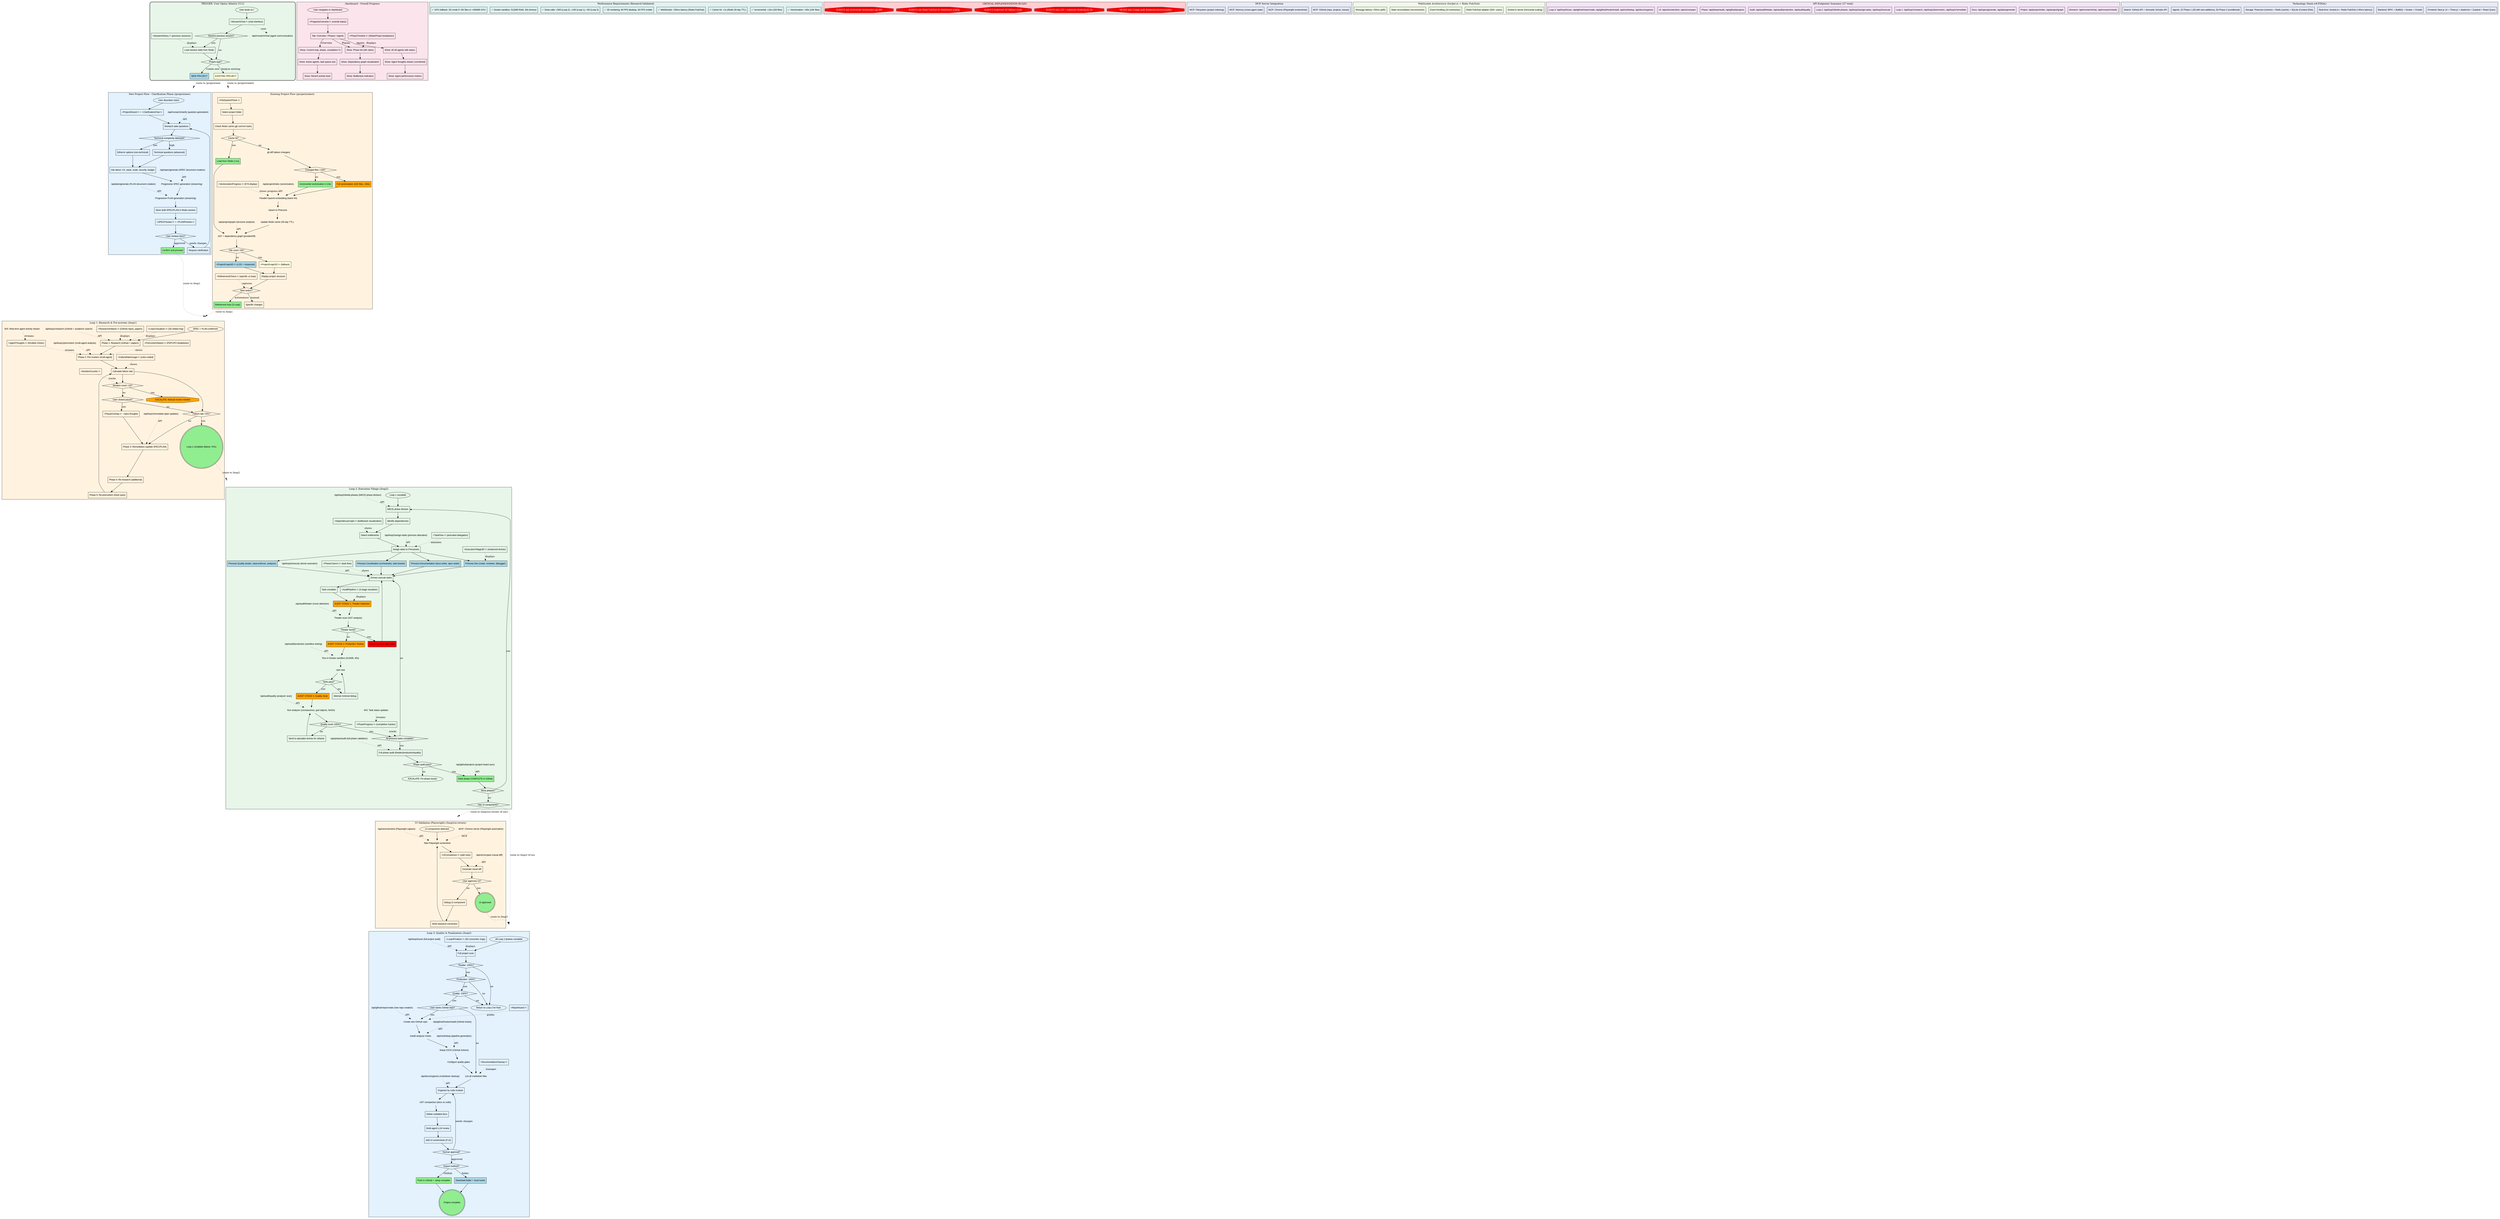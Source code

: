digraph ATLANTIS_UI_IMPLEMENTATION {
    // TRIGGER: Building Atlantis UI + 3-Loop System for SPEK Platform v2
    // USE WHEN:
    //   - Starting Weeks 7-18 implementation
    //   - Need to understand complete Atlantis architecture
    //   - Building Next.js + Three.js visual agent coordination
    //   - Implementing 3-Loop quality refinement system

    rankdir=TB;
    node [fontname="Arial"];

    subgraph cluster_project_start {
        label="TRIGGER: User Opens Atlantis UI (/)";
        style="rounded,bold";
        bgcolor="#e8f5e9";

        // Entry
        "User lands on /" [shape=ellipse];

        // Components
        "<MonarchChat /> (chat interface)" [shape=box];
        "<SessionHistory /> (previous sessions)" [shape=box];

        // APIs
        "/api/monarch/chat (agent communication)" [shape=plaintext];

        // Session management
        "Restore previous session?" [shape=diamond];
        "Load session state from Redis" [shape=box];

        // Initial choice
        "Project type?" [shape=diamond];
        "NEW PROJECT" [shape=box, style=filled, fillcolor=lightblue];
        "EXISTING PROJECT" [shape=box, style=filled, fillcolor=lightyellow];

        // Flow
        "User lands on /" -> "<MonarchChat /> (chat interface)";
        "<MonarchChat /> (chat interface)" -> "Restore previous session?";
        "Restore previous session?" -> "Load session state from Redis" [label="yes"];
        "Restore previous session?" -> "Project type?" [label="no"];
        "Load session state from Redis" -> "Project type?";

        "Project type?" -> "NEW PROJECT" [label="Create new"];
        "Project type?" -> "EXISTING PROJECT" [label="Analyze existing"];

        // API integration
        "<MonarchChat /> (chat interface)" -> "/api/monarch/chat (agent communication)" [style=dotted, label="uses"];
        "<SessionHistory /> (previous sessions)" -> "Load session state from Redis" [style=dotted, label="displays"];
    }

    subgraph cluster_existing_project {
        label="Existing Project Flow (/project/select)";
        bgcolor="#fff3e0";

        // Components
        "<FileSystemPicker />" [shape=box];
        "<VectorizationProgress /> (ETA display)" [shape=box];
        "<RefinementChoice /> (specific vs loop)" [shape=box];
        "Select project folder" [shape=box];

        // APIs
        "/api/project/index (vectorization)" [shape=plaintext];
        "/api/project/graph (structure analysis)" [shape=plaintext];

        // Vectorization decision
        "Check Redis cache (git commit hash)" [shape=box];
        "Cache hit?" [shape=diamond];
        "Load from Redis (<1s)" [shape=box, style=filled, fillcolor=lightgreen];

        // Cache miss flow
        "git diff (detect changes)" [shape=plaintext];
        "Changed files >100?" [shape=diamond];
        "Full vectorization (10K files, <60s)" [shape=box, style=filled, fillcolor=orange];
        "Incremental vectorization (<10s)" [shape=box, style=filled, fillcolor=lightgreen];

        // Parallel embedding
        "Parallel OpenAI embedding (batch 64)" [shape=plaintext];
        "Upsert to Pinecone" [shape=plaintext];
        "Update Redis cache (30-day TTL)" [shape=plaintext];

        // Graph generation
        "AST + dependency graph (jscodeshift)" [shape=plaintext];
        "File count >5K?" [shape=diamond];
        "<ProjectGraph3D /> (LOD + instanced)" [shape=box, style=filled, fillcolor=lightblue];
        "<ProjectGraph2D /> (fallback)" [shape=box, style=filled, fillcolor=lightyellow];

        // User choice
        "Display project structure" [shape=box];
        "Next action?" [shape=diamond];
        "Specific changes" [shape=box];
        "Refinement loop (3-Loop)" [shape=box, style=filled, fillcolor=lightgreen];

        // Flow
        "<FileSystemPicker />" -> "Select project folder";
        "Select project folder" -> "Check Redis cache (git commit hash)";
        "Check Redis cache (git commit hash)" -> "Cache hit?";

        "Cache hit?" -> "Load from Redis (<1s)" [label="yes"];
        "Cache hit?" -> "git diff (detect changes)" [label="no"];

        "git diff (detect changes)" -> "Changed files >100?";
        "Changed files >100?" -> "Full vectorization (10K files, <60s)" [label="yes"];
        "Changed files >100?" -> "Incremental vectorization (<10s)" [label="no"];

        "Full vectorization (10K files, <60s)" -> "Parallel OpenAI embedding (batch 64)";
        "Incremental vectorization (<10s)" -> "Parallel OpenAI embedding (batch 64)";
        "Load from Redis (<1s)" -> "AST + dependency graph (jscodeshift)";

        "Parallel OpenAI embedding (batch 64)" -> "Upsert to Pinecone";
        "Upsert to Pinecone" -> "Update Redis cache (30-day TTL)";
        "Update Redis cache (30-day TTL)" -> "AST + dependency graph (jscodeshift)";

        "AST + dependency graph (jscodeshift)" -> "File count >5K?";
        "File count >5K?" -> "<ProjectGraph3D /> (LOD + instanced)" [label="no"];
        "File count >5K?" -> "<ProjectGraph2D /> (fallback)" [label="yes"];

        "<ProjectGraph3D /> (LOD + instanced)" -> "Display project structure";
        "<ProjectGraph2D /> (fallback)" -> "Display project structure";

        "Display project structure" -> "Next action?";
        "Next action?" -> "Specific changes" [label="manual"];
        "Next action?" -> "Refinement loop (3-Loop)" [label="autonomous"];

        // Component integrations
        "<VectorizationProgress /> (ETA display)" -> "Parallel OpenAI embedding (batch 64)" [style=dotted, label="shows progress"];
        "<RefinementChoice /> (specific vs loop)" -> "Next action?" [style=dotted, label="captures"];
        "/api/project/index (vectorization)" -> "Parallel OpenAI embedding (batch 64)" [style=dotted, label="API"];
        "/api/project/graph (structure analysis)" -> "AST + dependency graph (jscodeshift)" [style=dotted, label="API"];
    }

    subgraph cluster_new_project {
        label="New Project Flow - Clarification Phase (/project/new)";
        bgcolor="#e3f2fd";

        // Entry
        "User describes vision" [shape=ellipse];

        // Components
        "<ProjectWizard /> + <ClarificationChat />" [shape=box];
        "<SPECPreview /> + <PLANPreview />" [shape=box];

        // APIs
        "/api/monarch/clarify (question generation)" [shape=plaintext];
        "/api/spec/generate (SPEC document creation)" [shape=plaintext];
        "/api/plan/generate (PLAN document creation)" [shape=plaintext];

        // Monarch clarification
        "Monarch asks questions" [shape=box];
        "Technical complexity detected?" [shape=diamond];
        "Either/or options (non-technical)" [shape=box];
        "Technical questions (advanced)" [shape=box];

        // Question categories
        "Ask about: UX, stack, scale, security, budget" [shape=box];

        // Document generation
        "Progressive SPEC generation (streaming)" [shape=plaintext];
        "Progressive PLAN generation (streaming)" [shape=plaintext];

        // Session storage
        "Store draft SPEC/PLAN in Redis session" [shape=box];

        // User review
        "User reviews docs?" [shape=diamond];
        "Request clarification" [shape=box];
        "Confirm and proceed" [shape=box, style=filled, fillcolor=lightgreen];

        // Flow
        "User describes vision" -> "<ProjectWizard /> + <ClarificationChat />";
        "<ProjectWizard /> + <ClarificationChat />" -> "Monarch asks questions";
        "Monarch asks questions" -> "Technical complexity detected?";

        "Technical complexity detected?" -> "Either/or options (non-technical)" [label="low"];
        "Technical complexity detected?" -> "Technical questions (advanced)" [label="high"];

        "Either/or options (non-technical)" -> "Ask about: UX, stack, scale, security, budget";
        "Technical questions (advanced)" -> "Ask about: UX, stack, scale, security, budget";

        "Ask about: UX, stack, scale, security, budget" -> "Progressive SPEC generation (streaming)";
        "Progressive SPEC generation (streaming)" -> "Progressive PLAN generation (streaming)";
        "Progressive PLAN generation (streaming)" -> "Store draft SPEC/PLAN in Redis session";
        "Store draft SPEC/PLAN in Redis session" -> "<SPECPreview /> + <PLANPreview />";

        "<SPECPreview /> + <PLANPreview />" -> "User reviews docs?";
        "User reviews docs?" -> "Request clarification" [label="needs changes"];
        "User reviews docs?" -> "Confirm and proceed" [label="approved"];

        "Request clarification" -> "Monarch asks questions";

        // API integrations
        "/api/monarch/clarify (question generation)" -> "Monarch asks questions" [style=dotted, label="API"];
        "/api/spec/generate (SPEC document creation)" -> "Progressive SPEC generation (streaming)" [style=dotted, label="API"];
        "/api/plan/generate (PLAN document creation)" -> "Progressive PLAN generation (streaming)" [style=dotted, label="API"];
    }

    subgraph cluster_loop1 {
        label="Loop 1: Research & Pre-mortem (/loop1)";
        bgcolor="#fff3e0";

        // Entry
        "SPEC + PLAN confirmed" [shape=ellipse];

        // Components
        "<Loop1Visualizer /> (3D orbital ring)" [shape=box];
        "<AgentThoughts /> (throttled 10/sec)" [shape=box];
        "<FailureRateGauge /> (color-coded)" [shape=box];
        "<IterationCounter />" [shape=box];
        "<ResearchArtifacts /> (GitHub repos, papers)" [shape=box];
        "<PremortemReport /> (P0/P1/P2 breakdown)" [shape=box];
        "<PauseOverlay /> - inject thoughts" [shape=box];

        // APIs
        "/api/loop1/research (GitHub + academic search)" [shape=plaintext];
        "/api/loop1/premortem (multi-agent analysis)" [shape=plaintext];
        "/api/loop1/remediate (plan updates)" [shape=plaintext];

        // WebSocket integration
        "WS: Real-time agent activity stream" [shape=plaintext];

        // Loop 1 phases
        "Phase 1: Research (GitHub + papers)" [shape=box];
        "Phase 2: Pre-mortem (multi-agent)" [shape=box];
        "Phase 3: Remediation (update SPEC/PLAN)" [shape=box];
        "Phase 4: Re-research (additional)" [shape=box];
        "Phase 5: Re-premortem (fresh eyes)" [shape=box];

        // Failure rate check
        "Calculate failure rate" [shape=box];
        "Failure rate <5%?" [shape=diamond];
        "Iteration count >10?" [shape=diamond];

        // User pause option
        "User clicked pause?" [shape=diamond];

        // Exit
        "Loop 1 complete (failure <5%)" [shape=doublecircle, style=filled, fillcolor=lightgreen];
        "ESCALATE: Manual review needed" [shape=octagon, style=filled, fillcolor=orange];

        // Flow
        "SPEC + PLAN confirmed" -> "Phase 1: Research (GitHub + papers)";
        "Phase 1: Research (GitHub + papers)" -> "Phase 2: Pre-mortem (multi-agent)";
        "Phase 2: Pre-mortem (multi-agent)" -> "Calculate failure rate";
        "Calculate failure rate" -> "Failure rate <5%?";

        "Failure rate <5%?" -> "Loop 1 complete (failure <5%)" [label="yes"];
        "Failure rate <5%?" -> "Phase 3: Remediation (update SPEC/PLAN)" [label="no"];

        "Phase 3: Remediation (update SPEC/PLAN)" -> "Phase 4: Re-research (additional)";
        "Phase 4: Re-research (additional)" -> "Phase 5: Re-premortem (fresh eyes)";
        "Phase 5: Re-premortem (fresh eyes)" -> "Calculate failure rate";

        // Check iteration limit
        "Calculate failure rate" -> "Iteration count >10?";
        "Iteration count >10?" -> "ESCALATE: Manual review needed" [label="yes"];
        "Iteration count >10?" -> "User clicked pause?" [label="no"];

        // Pause handling
        "User clicked pause?" -> "<PauseOverlay /> - inject thoughts" [label="yes"];
        "User clicked pause?" -> "Failure rate <5%?" [label="no"];
        "<PauseOverlay /> - inject thoughts" -> "Phase 3: Remediation (update SPEC/PLAN)";

        // Components visualization
        "<Loop1Visualizer /> (3D orbital ring)" -> "Phase 1: Research (GitHub + papers)" [style=dotted, label="displays"];
        "<AgentThoughts /> (throttled 10/sec)" -> "Phase 2: Pre-mortem (multi-agent)" [style=dotted, label="streams"];
        "<FailureRateGauge /> (color-coded)" -> "Calculate failure rate" [style=dotted, label="shows"];
        "<IterationCounter />" -> "Iteration count >10?" [style=dotted, label="tracks"];
        "<ResearchArtifacts /> (GitHub repos, papers)" -> "Phase 1: Research (GitHub + papers)" [style=dotted, label="displays"];
        "<PremortemReport /> (P0/P1/P2 breakdown)" -> "Phase 2: Pre-mortem (multi-agent)" [style=dotted, label="shows"];

        // API integrations
        "/api/loop1/research (GitHub + academic search)" -> "Phase 1: Research (GitHub + papers)" [style=dotted, label="API"];
        "/api/loop1/premortem (multi-agent analysis)" -> "Phase 2: Pre-mortem (multi-agent)" [style=dotted, label="API"];
        "/api/loop1/remediate (plan updates)" -> "Phase 3: Remediation (update SPEC/PLAN)" [style=dotted, label="API"];
        "WS: Real-time agent activity stream" -> "<AgentThoughts /> (throttled 10/sec)" [style=dotted, label="streams"];
    }

    subgraph cluster_loop2 {
        label="Loop 2: Execution Village (/loop2)";
        bgcolor="#e8f5e9";

        // Entry
        "Loop 1 complete" [shape=ellipse];

        // Phase division
        "MECE phase division" [shape=box];
        "Identify dependencies" [shape=box];
        "Detect bottlenecks" [shape=box];

        // Princess hive structure
        "Assign tasks to Princesses" [shape=box];
        "Princess-Dev (coder, reviewer, debugger)" [shape=box, style=filled, fillcolor=lightblue];
        "Princess-Quality (tester, nasa-enforcer, analyzer)" [shape=box, style=filled, fillcolor=lightblue];
        "Princess-Coordination (orchestrator, task-tracker)" [shape=box, style=filled, fillcolor=lightblue];
        "Princess-Documentation (docs-writer, spec-writer)" [shape=box, style=filled, fillcolor=lightblue];

        // Components
        "<ExecutionVillage3D /> (instanced drones)" [shape=box];
        "<PhaseColumn /> (task flow)" [shape=box];
        "<TaskFlow /> (animated delegation)" [shape=box];
        "<AuditPipeline /> (3-stage visualizer)" [shape=box];
        "<PhaseProgress /> (completion tracker)" [shape=box];
        "<DependencyGraph /> (bottleneck visualization)" [shape=box];

        // APIs
        "/api/loop2/divide-phases (MECE phase division)" [shape=plaintext];
        "/api/loop2/assign-tasks (princess allocation)" [shape=plaintext];
        "/api/loop2/execute (drone execution)" [shape=plaintext];
        "/api/audit/theater (mock detection)" [shape=plaintext];
        "/api/audit/production (sandbox testing)" [shape=plaintext];
        "/api/audit/quality (analyzer scan)" [shape=plaintext];
        "/api/github/projects (project board sync)" [shape=plaintext];
        "/api/phase/audit (full phase validation)" [shape=plaintext];

        // WebSocket integration
        "WS: Task status updates" [shape=plaintext];

        // Drone execution
        "Drones execute tasks" [shape=box];
        "Task complete" [shape=box];

        // 3-stage audit
        "AUDIT STAGE 1: Theater Detection" [shape=box, style=filled, fillcolor=orange];
        "Theater scan (AST analysis)" [shape=plaintext];
        "Theater found?" [shape=diamond];
        "Return to drone with notes" [shape=box, style=filled, fillcolor=red];

        "AUDIT STAGE 2: Production Testing" [shape=box, style=filled, fillcolor=orange];
        "Run in Docker sandbox (512MB, 30s)" [shape=plaintext];
        "npm test" [shape=plaintext];
        "Tests pass?" [shape=diamond];
        "Attempt minimal debug" [shape=box];

        "AUDIT STAGE 3: Quality Scan" [shape=box, style=filled, fillcolor=orange];
        "Run analyzer (connascence, god objects, NASA)" [shape=plaintext];
        "Quality score 100%?" [shape=diamond];
        "Send to specialist drones for refactor" [shape=box];

        // Phase completion
        "All princess tasks complete?" [shape=diamond];
        "Full phase audit (theater/production/quality)" [shape=box];
        "Phase audit pass?" [shape=diamond];
        "Mark phase COMPLETE in GitHub" [shape=box, style=filled, fillcolor=lightgreen];

        // Next phase or UI validation
        "More phases?" [shape=diamond];
        "Has UI components?" [shape=diamond];

        // Flow
        "Loop 1 complete" -> "MECE phase division";
        "MECE phase division" -> "Identify dependencies";
        "Identify dependencies" -> "Detect bottlenecks";
        "Detect bottlenecks" -> "Assign tasks to Princesses";

        "Assign tasks to Princesses" -> "Princess-Dev (coder, reviewer, debugger)";
        "Assign tasks to Princesses" -> "Princess-Quality (tester, nasa-enforcer, analyzer)";
        "Assign tasks to Princesses" -> "Princess-Coordination (orchestrator, task-tracker)";
        "Assign tasks to Princesses" -> "Princess-Documentation (docs-writer, spec-writer)";

        "Princess-Dev (coder, reviewer, debugger)" -> "Drones execute tasks";
        "Princess-Quality (tester, nasa-enforcer, analyzer)" -> "Drones execute tasks";
        "Princess-Coordination (orchestrator, task-tracker)" -> "Drones execute tasks";
        "Princess-Documentation (docs-writer, spec-writer)" -> "Drones execute tasks";

        "Drones execute tasks" -> "Task complete";
        "Task complete" -> "AUDIT STAGE 1: Theater Detection";

        // Audit Stage 1
        "AUDIT STAGE 1: Theater Detection" -> "Theater scan (AST analysis)";
        "Theater scan (AST analysis)" -> "Theater found?";
        "Theater found?" -> "Return to drone with notes" [label="yes"];
        "Theater found?" -> "AUDIT STAGE 2: Production Testing" [label="no"];

        "Return to drone with notes" -> "Drones execute tasks";

        // Audit Stage 2
        "AUDIT STAGE 2: Production Testing" -> "Run in Docker sandbox (512MB, 30s)";
        "Run in Docker sandbox (512MB, 30s)" -> "npm test";
        "npm test" -> "Tests pass?";
        "Tests pass?" -> "AUDIT STAGE 3: Quality Scan" [label="yes"];
        "Tests pass?" -> "Attempt minimal debug" [label="no"];

        "Attempt minimal debug" -> "npm test";

        // Audit Stage 3
        "AUDIT STAGE 3: Quality Scan" -> "Run analyzer (connascence, god objects, NASA)";
        "Run analyzer (connascence, god objects, NASA)" -> "Quality score 100%?";
        "Quality score 100%?" -> "All princess tasks complete?" [label="yes"];
        "Quality score 100%?" -> "Send to specialist drones for refactor" [label="no"];

        "Send to specialist drones for refactor" -> "Run analyzer (connascence, god objects, NASA)";

        // Phase completion
        "All princess tasks complete?" -> "Full phase audit (theater/production/quality)" [label="yes"];
        "All princess tasks complete?" -> "Drones execute tasks" [label="no"];

        "Full phase audit (theater/production/quality)" -> "Phase audit pass?";
        "Phase audit pass?" -> "Mark phase COMPLETE in GitHub" [label="yes"];
        "Phase audit pass?" -> "ESCALATE: Fix phase issues" [label="no"];

        "Mark phase COMPLETE in GitHub" -> "More phases?";
        "More phases?" -> "MECE phase division" [label="yes"];
        "More phases?" -> "Has UI components?" [label="no"];

        // Component visualization
        "<ExecutionVillage3D /> (instanced drones)" -> "Princess-Dev (coder, reviewer, debugger)" [style=dotted, label="displays"];
        "<PhaseColumn /> (task flow)" -> "Drones execute tasks" [style=dotted, label="shows"];
        "<TaskFlow /> (animated delegation)" -> "Assign tasks to Princesses" [style=dotted, label="animates"];
        "<AuditPipeline /> (3-stage visualizer)" -> "AUDIT STAGE 1: Theater Detection" [style=dotted, label="displays"];
        "<PhaseProgress /> (completion tracker)" -> "All princess tasks complete?" [style=dotted, label="tracks"];
        "<DependencyGraph /> (bottleneck visualization)" -> "Detect bottlenecks" [style=dotted, label="shows"];

        // API integrations
        "/api/loop2/divide-phases (MECE phase division)" -> "MECE phase division" [style=dotted, label="API"];
        "/api/loop2/assign-tasks (princess allocation)" -> "Assign tasks to Princesses" [style=dotted, label="API"];
        "/api/loop2/execute (drone execution)" -> "Drones execute tasks" [style=dotted, label="API"];
        "/api/audit/theater (mock detection)" -> "Theater scan (AST analysis)" [style=dotted, label="API"];
        "/api/audit/production (sandbox testing)" -> "Run in Docker sandbox (512MB, 30s)" [style=dotted, label="API"];
        "/api/audit/quality (analyzer scan)" -> "Run analyzer (connascence, god objects, NASA)" [style=dotted, label="API"];
        "/api/github/projects (project board sync)" -> "Mark phase COMPLETE in GitHub" [style=dotted, label="API"];
        "/api/phase/audit (full phase validation)" -> "Full phase audit (theater/production/quality)" [style=dotted, label="API"];
        "WS: Task status updates" -> "<PhaseProgress /> (completion tracker)" [style=dotted, label="streams"];
    }

    subgraph cluster_ui_validation {
        label="UI Validation (Playwright) (/loop2/ui-review)";
        bgcolor="#fff3e0";

        // Entry
        "UI components detected" [shape=ellipse];

        // Components
        "<UIComparison /> (split view)" [shape=box];

        // APIs
        "/api/ui/screenshot (Playwright capture)" [shape=plaintext];
        "/api/ui/compare (visual diff)" [shape=plaintext];

        // MCP
        "MCP: Chrome server (Playwright automation)" [shape=plaintext];

        // Screenshot capture
        "Take Playwright screenshot" [shape=plaintext];
        "Generate visual diff" [shape=box];

        // User approval
        "User approves UI?" [shape=diamond];
        "Debug UI component" [shape=box];
        "Verify backend connection" [shape=box];
        "UI approved" [shape=doublecircle, style=filled, fillcolor=lightgreen];

        // Flow
        "UI components detected" -> "Take Playwright screenshot";
        "Take Playwright screenshot" -> "<UIComparison /> (split view)";
        "<UIComparison /> (split view)" -> "Generate visual diff";
        "Generate visual diff" -> "User approves UI?";

        "User approves UI?" -> "UI approved" [label="yes"];
        "User approves UI?" -> "Debug UI component" [label="no"];

        "Debug UI component" -> "Verify backend connection";
        "Verify backend connection" -> "Take Playwright screenshot";

        // API integrations
        "/api/ui/screenshot (Playwright capture)" -> "Take Playwright screenshot" [style=dotted, label="API"];
        "/api/ui/compare (visual diff)" -> "Generate visual diff" [style=dotted, label="API"];
        "MCP: Chrome server (Playwright automation)" -> "Take Playwright screenshot" [style=dotted, label="MCP"];
    }

    subgraph cluster_loop3 {
        label="Loop 3: Quality & Finalization (/loop3)";
        bgcolor="#e3f2fd";

        // Entry
        "All Loop 2 phases complete" [shape=ellipse];

        // Components
        "<Loop3Finalizer /> (3D concentric rings)" [shape=box];
        "<RepoWizard />" [shape=box];
        "<DocumentationCleanup />" [shape=box];

        // APIs
        "/api/loop3/scan (full project audit)" [shape=plaintext];
        "/api/github/repo/create (new repo creation)" [shape=plaintext];
        "/api/github/hooks/install (GitHub hooks)" [shape=plaintext];
        "/api/cicd/setup (pipeline generation)" [shape=plaintext];
        "/api/docs/organize (markdown cleanup)" [shape=plaintext];

        // Phase 1: Full scan
        "Full project scan" [shape=box];
        "Theater: 100%?" [shape=diamond];
        "Production: 100%?" [shape=diamond];
        "Quality: 100%?" [shape=diamond];

        // Phase 2: GitHub integration
        "User wants GitHub repo?" [shape=diamond];
        "Create new GitHub repo" [shape=plaintext];
        "Install analyzer hooks" [shape=plaintext];
        "Setup CI/CD (GitHub Actions)" [shape=plaintext];
        "Configure quality gates" [shape=plaintext];

        // Phase 3: Documentation cleanup
        "List all markdown files" [shape=plaintext];
        "Organize by code module" [shape=box];
        "AST comparison (docs vs code)" [shape=plaintext];
        "Delete outdated docs" [shape=box];
        "Multi-agent LLM review" [shape=box];
        "Add UI screenshots (if UI)" [shape=box];
        "Human approval?" [shape=diamond];

        // Phase 4: Export
        "Export method?" [shape=diamond];
        "Push to GitHub + setup complete" [shape=box, style=filled, fillcolor=lightgreen];
        "Download folder + local hooks" [shape=box, style=filled, fillcolor=lightblue];

        // Exit
        "Project complete" [shape=doublecircle, style=filled, fillcolor=lightgreen];

        // Flow
        "All Loop 2 phases complete" -> "Full project scan";

        // Full scan
        "Full project scan" -> "Theater: 100%?";
        "Theater: 100%?" -> "Production: 100%?" [label="yes"];
        "Theater: 100%?" -> "Return to Loop 2 for fixes" [label="no"];

        "Production: 100%?" -> "Quality: 100%?" [label="yes"];
        "Production: 100%?" -> "Return to Loop 2 for fixes" [label="no"];

        "Quality: 100%?" -> "User wants GitHub repo?" [label="yes"];
        "Quality: 100%?" -> "Return to Loop 2 for fixes" [label="no"];

        // GitHub integration
        "User wants GitHub repo?" -> "Create new GitHub repo" [label="yes"];
        "User wants GitHub repo?" -> "List all markdown files" [label="no"];

        "Create new GitHub repo" -> "Install analyzer hooks";
        "Install analyzer hooks" -> "Setup CI/CD (GitHub Actions)";
        "Setup CI/CD (GitHub Actions)" -> "Configure quality gates";
        "Configure quality gates" -> "List all markdown files";

        // Documentation cleanup
        "List all markdown files" -> "Organize by code module";
        "Organize by code module" -> "AST comparison (docs vs code)";
        "AST comparison (docs vs code)" -> "Delete outdated docs";
        "Delete outdated docs" -> "Multi-agent LLM review";
        "Multi-agent LLM review" -> "Add UI screenshots (if UI)";
        "Add UI screenshots (if UI)" -> "Human approval?";

        "Human approval?" -> "Export method?" [label="approved"];
        "Human approval?" -> "Organize by code module" [label="needs changes"];

        // Export
        "Export method?" -> "Push to GitHub + setup complete" [label="GitHub"];
        "Export method?" -> "Download folder + local hooks" [label="folder"];

        "Push to GitHub + setup complete" -> "Project complete";
        "Download folder + local hooks" -> "Project complete";

        // Component visualization
        "<Loop3Finalizer /> (3D concentric rings)" -> "Full project scan" [style=dotted, label="displays"];
        "<RepoWizard />" -> "Create new GitHub repo" [style=dotted, label="guides"];
        "<DocumentationCleanup />" -> "List all markdown files" [style=dotted, label="manages"];

        // API integrations
        "/api/loop3/scan (full project audit)" -> "Full project scan" [style=dotted, label="API"];
        "/api/github/repo/create (new repo creation)" -> "Create new GitHub repo" [style=dotted, label="API"];
        "/api/github/hooks/install (GitHub hooks)" -> "Install analyzer hooks" [style=dotted, label="API"];
        "/api/cicd/setup (pipeline generation)" -> "Setup CI/CD (GitHub Actions)" [style=dotted, label="API"];
        "/api/docs/organize (markdown cleanup)" -> "Organize by code module" [style=dotted, label="API"];
    }

    subgraph cluster_dashboard {
        label="/dashboard - Overall Progress";
        bgcolor="#fce4ec";

        // Entry
        "User navigates to /dashboard" [shape=ellipse];

        // Components
        "<ProgressOverview /> (overall status)" [shape=box];
        "<PhaseTimeline /> (Week/Phase breakdown)" [shape=box];

        // Tab navigation
        "Tab: Overview / Phases / Agents" [shape=box];

        // Overview tab content
        "Show: Current loop, phase, completion %" [shape=box];
        "Show: Active agents, task queue size" [shape=box];
        "Show: Recent activity feed" [shape=box];

        // Phases tab content
        "Show: Phase list with status" [shape=box];
        "Show: Dependency graph visualization" [shape=box];
        "Show: Bottleneck indicators" [shape=box];

        // Agents tab content
        "Show: All 28 agents with status" [shape=box];
        "Show: Agent thoughts stream (combined)" [shape=box];
        "Show: Agent performance metrics" [shape=box];

        // Flow
        "User navigates to /dashboard" -> "<ProgressOverview /> (overall status)";
        "<ProgressOverview /> (overall status)" -> "Tab: Overview / Phases / Agents";
        "Tab: Overview / Phases / Agents" -> "Show: Current loop, phase, completion %" [label="Overview"];
        "Tab: Overview / Phases / Agents" -> "Show: Phase list with status" [label="Phases"];
        "Tab: Overview / Phases / Agents" -> "Show: All 28 agents with status" [label="Agents"];

        // Overview tab
        "Show: Current loop, phase, completion %" -> "Show: Active agents, task queue size";
        "Show: Active agents, task queue size" -> "Show: Recent activity feed";

        // Phases tab
        "Show: Phase list with status" -> "Show: Dependency graph visualization";
        "Show: Dependency graph visualization" -> "Show: Bottleneck indicators";

        // Agents tab
        "Show: All 28 agents with status" -> "Show: Agent thoughts stream (combined)";
        "Show: Agent thoughts stream (combined)" -> "Show: Agent performance metrics";

        // Component integrations
        "<PhaseTimeline /> (Week/Phase breakdown)" -> "Show: Phase list with status" [style=dotted, label="displays"];
    }

    // External connections
    "NEW PROJECT" -> new_project_start [label="route to /project/new", style=dotted];
    "EXISTING PROJECT" -> existing_project_start [label="route to /project/select", style=dotted];
    "Refinement loop (3-Loop)" -> loop1_start [label="route to /loop1", style=dotted];
    "Confirm and proceed" -> loop1_start [label="route to /loop1", style=dotted];
    "Loop 1 complete (failure <5%)" -> loop2_start [label="route to /loop2", style=dotted];
    "Has UI components?" -> ui_validation_start [label="route to /loop2/ui-review (if yes)", style=dotted];
    "Has UI components?" -> loop3_start [label="route to /loop3 (if no)", style=dotted];
    "UI approved" -> loop3_start [label="route to /loop3", style=dotted];

    // Reference nodes for connections
    new_project_start [label="", shape=point];
    existing_project_start [label="", shape=point];
    loop1_start [label="", shape=point];
    loop2_start [label="", shape=point];
    ui_validation_start [label="", shape=point];
    loop3_start [label="", shape=point];

    new_project_start -> "User describes vision" [style=invis];
    existing_project_start -> "<FileSystemPicker />" [style=invis];
    loop1_start -> "SPEC + PLAN confirmed" [style=invis];
    loop2_start -> "Loop 1 complete" [style=invis];
    ui_validation_start -> "UI components detected" [style=invis];
    loop3_start -> "All Loop 2 phases complete" [style=invis];

    // Performance requirements
    subgraph cluster_performance {
        label="Performance Requirements (Research-Validated)";
        bgcolor="#e0f2f1";

        "✅ Vectorization: <60s (10K files)" [shape=box];
        "✅ Incremental: <10s (100 files)" [shape=box];
        "✅ Cache hit: <1s (Redis 30-day TTL)" [shape=box];
        "✅ WebSocket: <50ms latency (Redis Pub/Sub)" [shape=box];
        "✅ 3D rendering: 60 FPS desktop, 30 FPS mobile" [shape=box];
        "✅ Draw calls: <500 (Loop 2), <100 (Loop 1), <50 (Loop 3)" [shape=box];
        "✅ Docker sandbox: 512MB RAM, 30s timeout" [shape=box];
        "✅ GPU fallback: 2D mode if >5K files or <400MB GPU" [shape=box];
    }

    // Critical reminders
    subgraph cluster_critical {
        label="CRITICAL IMPLEMENTATION RULES";
        bgcolor="#ffcdd2";

        "NEVER skip 3-stage audit (theater/production/quality)" [shape=octagon, style=filled, fillcolor=red, fontcolor=white];
        "ALWAYS use LOD + instanced rendering for 3D" [shape=octagon, style=filled, fillcolor=red, fontcolor=white];
        "ALWAYS implement 2D fallback mode" [shape=octagon, style=filled, fillcolor=red, fontcolor=white];
        "ALWAYS use Redis Pub/Sub for WebSocket scaling" [shape=octagon, style=filled, fillcolor=red, fontcolor=white];
        "ALWAYS use incremental vectorization (git diff)" [shape=octagon, style=filled, fillcolor=red, fontcolor=white];
    }

    // MCP Servers Integration
    subgraph cluster_mcp_servers {
        label="MCP Server Integration";
        bgcolor="#e8eaf6";

        "MCP: GitHub (repo, projects, issues)" [shape=box];
        "MCP: Chrome (Playwright screenshots)" [shape=box];
        "MCP: Memory (cross-agent state)" [shape=box];
        "MCP: Filesystem (project indexing)" [shape=box];
    }

    // WebSocket Architecture
    subgraph cluster_websocket {
        label="WebSocket Architecture (Socket.io + Redis Pub/Sub)";
        bgcolor="#f1f8e9";

        "Socket.io server (horizontal scaling)" [shape=box];
        "Redis Pub/Sub adapter (200+ users)" [shape=box];
        "Event throttling (10 events/sec)" [shape=box];
        "State reconciliation (reconnection)" [shape=box];
        "Message latency <50ms (p95)" [shape=box];
    }

    // API Endpoints Summary
    subgraph cluster_api_summary {
        label="API Endpoints Summary (27 total)";
        bgcolor="#f3e5f5";

        "Monarch: /api/monarch/chat, /api/monarch/clarify" [shape=box];
        "Project: /api/project/index, /api/project/graph" [shape=box];
        "Docs: /api/spec/generate, /api/plan/generate" [shape=box];
        "Loop 1: /api/loop1/research, /api/loop1/premortem, /api/loop1/remediate" [shape=box];
        "Loop 2: /api/loop2/divide-phases, /api/loop2/assign-tasks, /api/loop2/execute" [shape=box];
        "Audit: /api/audit/theater, /api/audit/production, /api/audit/quality" [shape=box];
        "Phase: /api/phase/audit, /api/github/projects" [shape=box];
        "UI: /api/ui/screenshot, /api/ui/compare" [shape=box];
        "Loop 3: /api/loop3/scan, /api/github/repo/create, /api/github/hooks/install, /api/cicd/setup, /api/docs/organize" [shape=box];
    }

    // Technology stack
    subgraph cluster_tech_stack {
        label="Technology Stack (v8-FINAL)";
        bgcolor="#e8eaf6";

        "Frontend: Next.js 14 + Three.js + shadcn/ui + Zustand + React Query" [shape=box];
        "Backend: tRPC + BullMQ + Docker + Octokit" [shape=box];
        "Real-time: Socket.io + Redis Pub/Sub (<50ms latency)" [shape=box];
        "Storage: Pinecone (vectors) + Redis (cache) + SQLite (Context DNA)" [shape=box];
        "Agents: 22 Phase 1 (28 with new additions), 50 Phase 2 (conditional)" [shape=box];
        "Search: GitHub API + Semantic Scholar API" [shape=box];
    }
}
